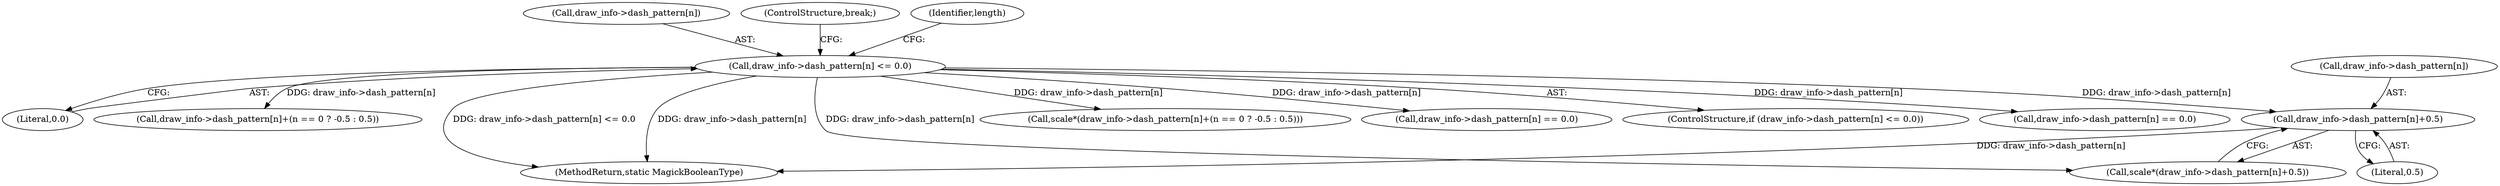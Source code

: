 digraph "0_ImageMagick_726812fa2fa7ce16bcf58f6e115f65427a1c0950_0@array" {
"1000284" [label="(Call,draw_info->dash_pattern[n]+0.5)"];
"1000245" [label="(Call,draw_info->dash_pattern[n] <= 0.0)"];
"1000246" [label="(Call,draw_info->dash_pattern[n])"];
"1000285" [label="(Call,draw_info->dash_pattern[n])"];
"1000251" [label="(Literal,0.0)"];
"1000290" [label="(Literal,0.5)"];
"1000257" [label="(Call,draw_info->dash_pattern[n]+(n == 0 ? -0.5 : 0.5))"];
"1000252" [label="(ControlStructure,break;)"];
"1000763" [label="(MethodReturn,static MagickBooleanType)"];
"1000282" [label="(Call,scale*(draw_info->dash_pattern[n]+0.5))"];
"1000255" [label="(Call,scale*(draw_info->dash_pattern[n]+(n == 0 ? -0.5 : 0.5)))"];
"1000245" [label="(Call,draw_info->dash_pattern[n] <= 0.0)"];
"1000254" [label="(Identifier,length)"];
"1000605" [label="(Call,draw_info->dash_pattern[n] == 0.0)"];
"1000284" [label="(Call,draw_info->dash_pattern[n]+0.5)"];
"1000244" [label="(ControlStructure,if (draw_info->dash_pattern[n] <= 0.0))"];
"1000387" [label="(Call,draw_info->dash_pattern[n] == 0.0)"];
"1000284" -> "1000282"  [label="AST: "];
"1000284" -> "1000290"  [label="CFG: "];
"1000285" -> "1000284"  [label="AST: "];
"1000290" -> "1000284"  [label="AST: "];
"1000282" -> "1000284"  [label="CFG: "];
"1000284" -> "1000763"  [label="DDG: draw_info->dash_pattern[n]"];
"1000245" -> "1000284"  [label="DDG: draw_info->dash_pattern[n]"];
"1000245" -> "1000244"  [label="AST: "];
"1000245" -> "1000251"  [label="CFG: "];
"1000246" -> "1000245"  [label="AST: "];
"1000251" -> "1000245"  [label="AST: "];
"1000252" -> "1000245"  [label="CFG: "];
"1000254" -> "1000245"  [label="CFG: "];
"1000245" -> "1000763"  [label="DDG: draw_info->dash_pattern[n] <= 0.0"];
"1000245" -> "1000763"  [label="DDG: draw_info->dash_pattern[n]"];
"1000245" -> "1000255"  [label="DDG: draw_info->dash_pattern[n]"];
"1000245" -> "1000257"  [label="DDG: draw_info->dash_pattern[n]"];
"1000245" -> "1000282"  [label="DDG: draw_info->dash_pattern[n]"];
"1000245" -> "1000387"  [label="DDG: draw_info->dash_pattern[n]"];
"1000245" -> "1000605"  [label="DDG: draw_info->dash_pattern[n]"];
}
